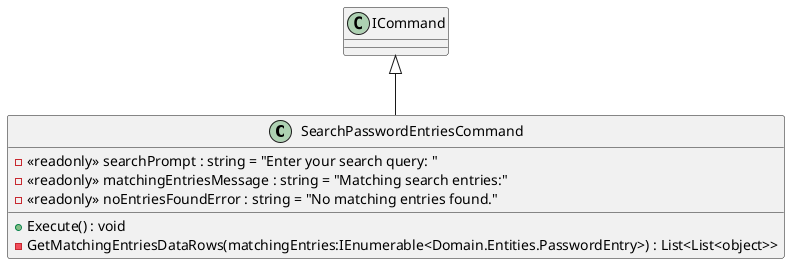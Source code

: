 @startuml
class SearchPasswordEntriesCommand {
    - <<readonly>> searchPrompt : string = "Enter your search query: "
    - <<readonly>> matchingEntriesMessage : string = "Matching search entries:"
    - <<readonly>> noEntriesFoundError : string = "No matching entries found."
    + Execute() : void
    - GetMatchingEntriesDataRows(matchingEntries:IEnumerable<Domain.Entities.PasswordEntry>) : List<List<object>>
}
ICommand <|-- SearchPasswordEntriesCommand
@enduml

